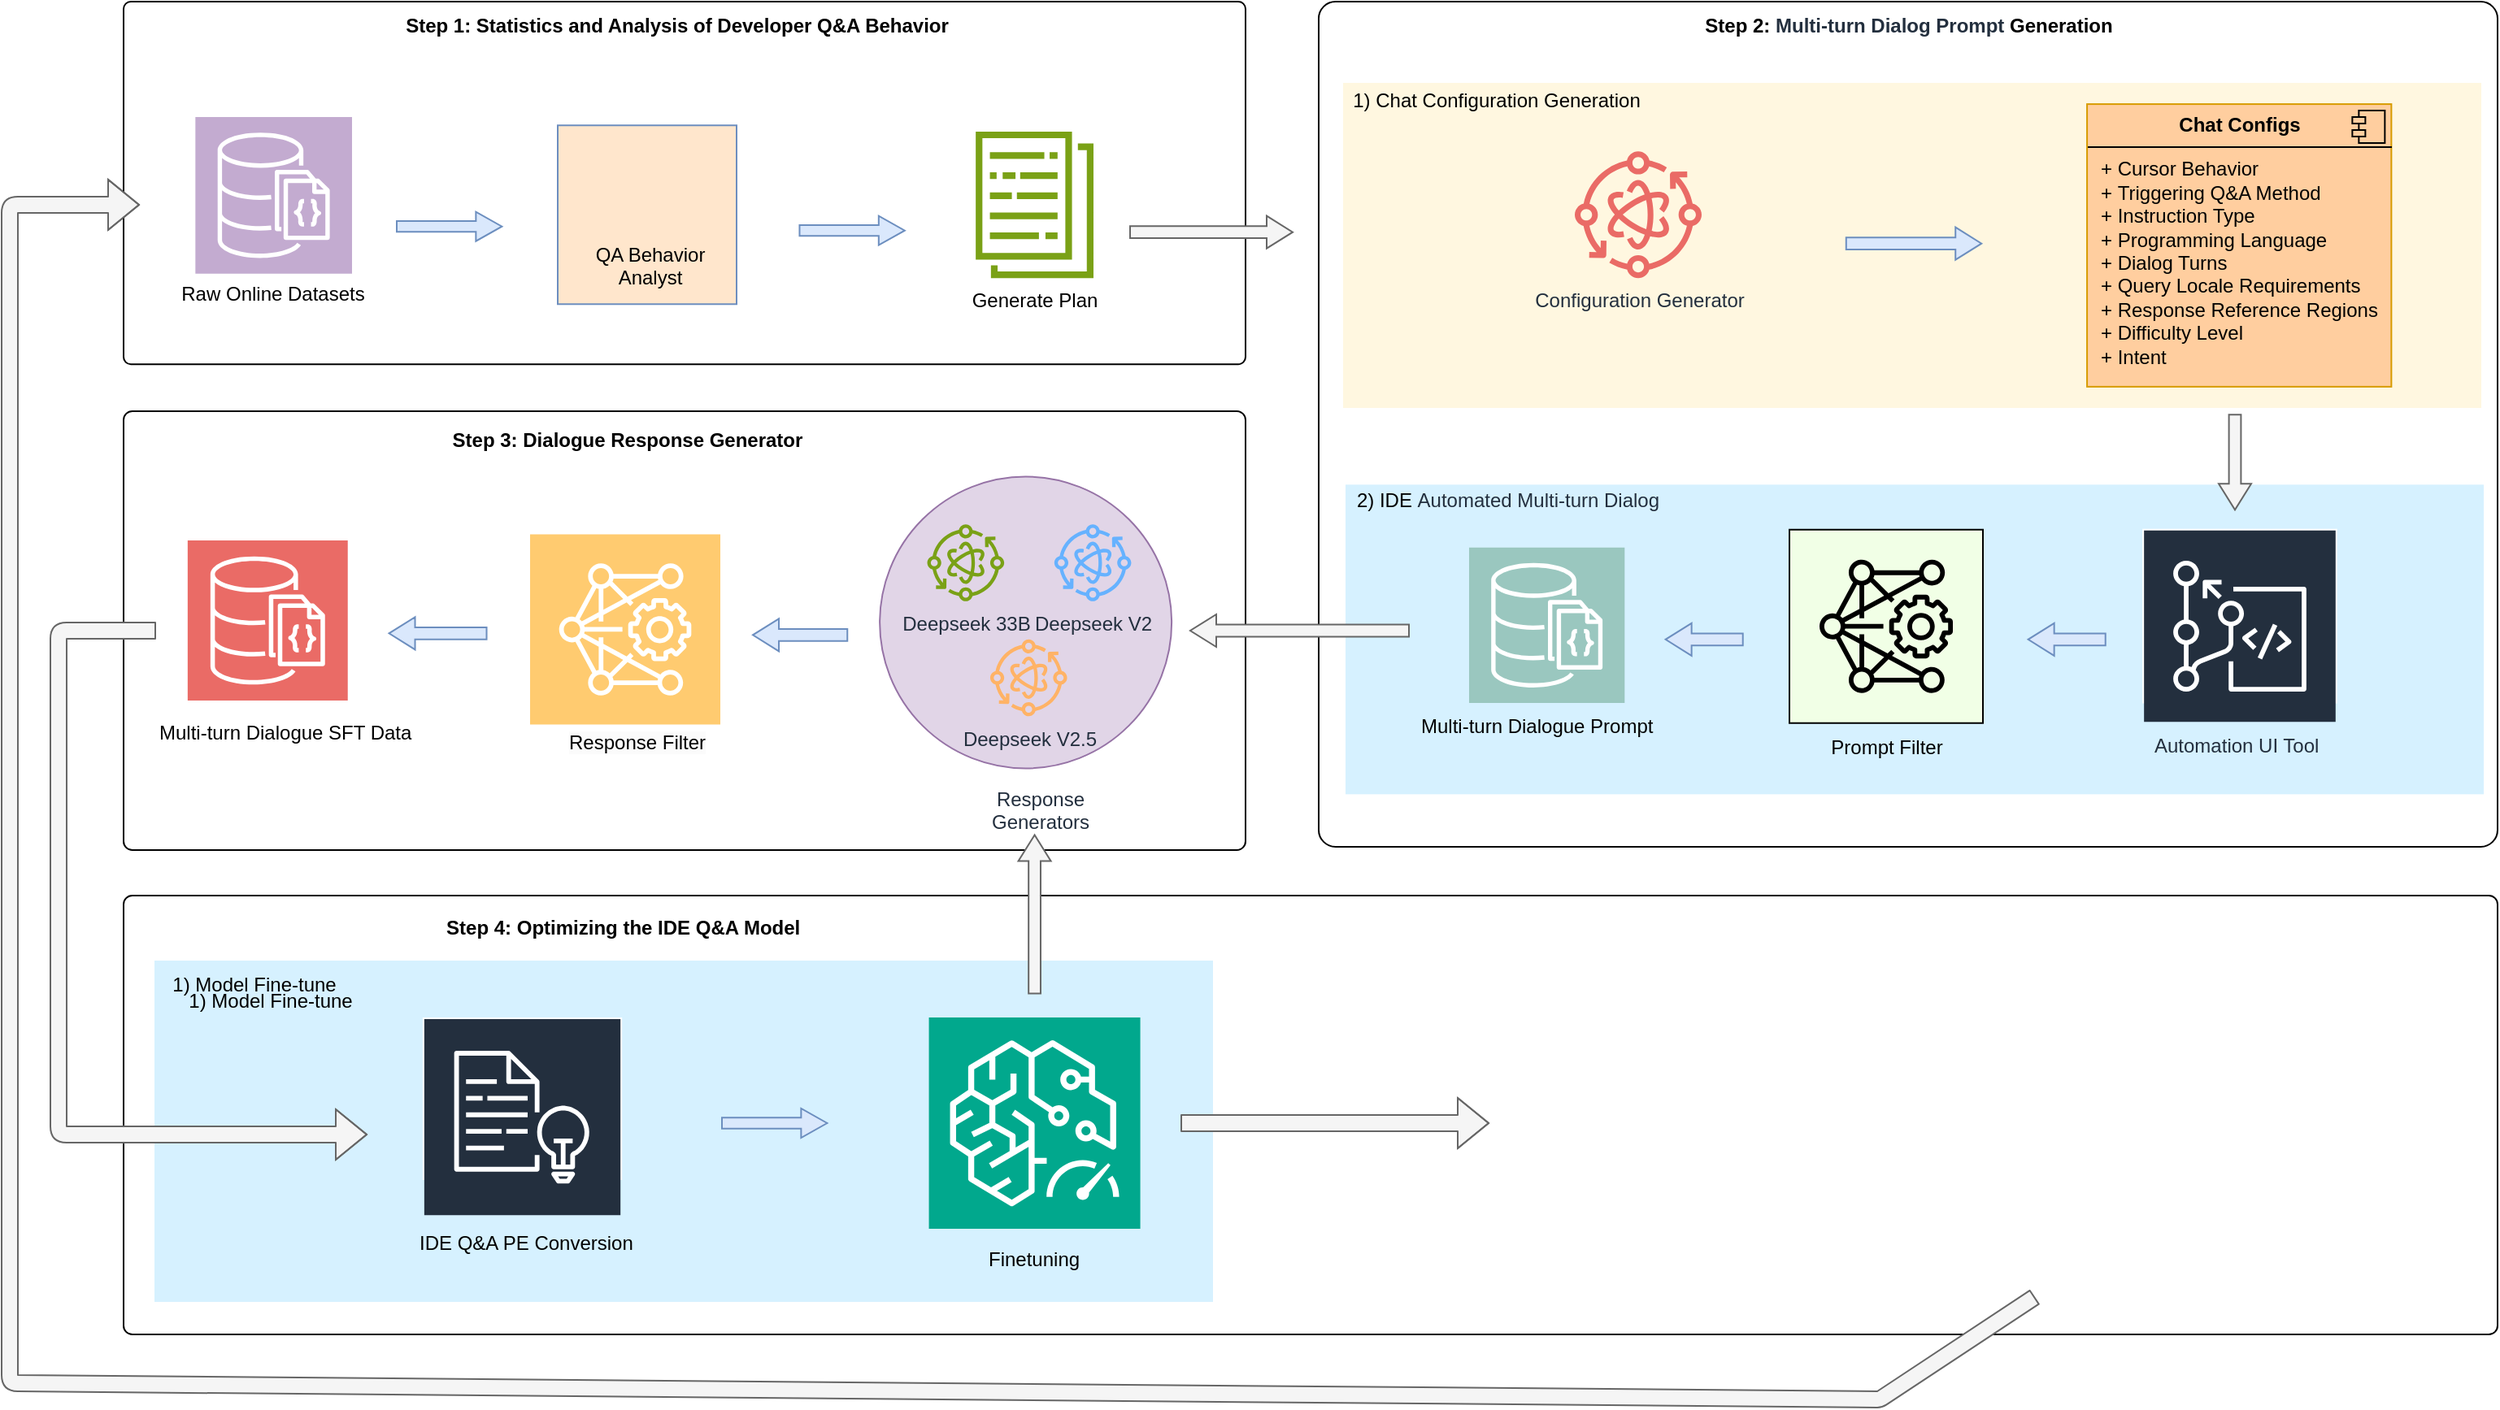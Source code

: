 <mxfile version="24.7.16">
  <diagram name="第 1 页" id="gBcdoSO4XW2pjzrJ0r_s">
    <mxGraphModel dx="4261" dy="2553" grid="1" gridSize="10" guides="1" tooltips="1" connect="1" arrows="1" fold="1" page="1" pageScale="1" pageWidth="827" pageHeight="1169" math="0" shadow="0">
      <root>
        <mxCell id="0" />
        <mxCell id="1" parent="0" />
        <mxCell id="jeEwIzRltNPY7sXpc93a-125" value="" style="rounded=1;whiteSpace=wrap;html=1;fillColor=none;glass=0;arcSize=2;" vertex="1" parent="1">
          <mxGeometry x="-1030" y="430" width="1460" height="270" as="geometry" />
        </mxCell>
        <mxCell id="jeEwIzRltNPY7sXpc93a-138" value="" style="rounded=0;whiteSpace=wrap;html=1;fillColor=#D6F1FF;strokeColor=none;" vertex="1" parent="1">
          <mxGeometry x="-1011" y="470" width="651" height="210" as="geometry" />
        </mxCell>
        <mxCell id="jeEwIzRltNPY7sXpc93a-87" value="" style="rounded=1;whiteSpace=wrap;html=1;fillColor=none;glass=0;arcSize=2;" vertex="1" parent="1">
          <mxGeometry x="-1030" y="132" width="690" height="270" as="geometry" />
        </mxCell>
        <mxCell id="jeEwIzRltNPY7sXpc93a-62" value="" style="rounded=1;whiteSpace=wrap;html=1;fillColor=none;glass=0;arcSize=2;" vertex="1" parent="1">
          <mxGeometry x="-295" y="-120" width="725" height="520" as="geometry" />
        </mxCell>
        <mxCell id="jeEwIzRltNPY7sXpc93a-86" value="" style="rounded=0;whiteSpace=wrap;html=1;fillColor=#D6F1FF;strokeColor=none;" vertex="1" parent="1">
          <mxGeometry x="-278.5" y="177.17" width="700" height="190.5" as="geometry" />
        </mxCell>
        <mxCell id="jeEwIzRltNPY7sXpc93a-85" value="" style="rounded=0;whiteSpace=wrap;html=1;fillColor=#FFF7E0;strokeColor=none;" vertex="1" parent="1">
          <mxGeometry x="-280" y="-70" width="700" height="200" as="geometry" />
        </mxCell>
        <mxCell id="jeEwIzRltNPY7sXpc93a-1" value="" style="rounded=1;whiteSpace=wrap;html=1;fillColor=none;glass=0;arcSize=2;" vertex="1" parent="1">
          <mxGeometry x="-1030" y="-120" width="690" height="223.13" as="geometry" />
        </mxCell>
        <mxCell id="WeLG5edQ8tTJFwp3-dpX-18" value="" style="html=1;shadow=0;dashed=0;align=center;verticalAlign=middle;shape=mxgraph.arrows2.arrow;dy=0.63;dx=16;notch=0;fillColor=#f5f5f5;strokeColor=#666666;fontColor=#333333;" parent="1" vertex="1">
          <mxGeometry x="-411" y="11.82" width="100" height="20" as="geometry" />
        </mxCell>
        <mxCell id="WeLG5edQ8tTJFwp3-dpX-63" value="" style="html=1;shadow=0;dashed=0;align=center;verticalAlign=middle;shape=mxgraph.arrows2.arrow;dy=0.63;dx=16;notch=0;fillColor=#dae8fc;strokeColor=#6c8ebf;rotation=-180;" parent="1" vertex="1">
          <mxGeometry x="-866.74" y="258.67" width="60" height="20" as="geometry" />
        </mxCell>
        <mxCell id="jeEwIzRltNPY7sXpc93a-7" value="&lt;b&gt;Step 1: Statistics and Analysis of Developer Q&amp;amp;A Behavior&lt;/b&gt;" style="text;html=1;align=center;verticalAlign=middle;whiteSpace=wrap;rounded=0;" vertex="1" parent="1">
          <mxGeometry x="-860" y="-114.87" width="341" height="20" as="geometry" />
        </mxCell>
        <mxCell id="jeEwIzRltNPY7sXpc93a-35" value="" style="sketch=0;outlineConnect=0;fontColor=#232F3E;gradientColor=none;strokeColor=#000000;fillColor=#F1FFE6;dashed=0;verticalLabelPosition=middle;verticalAlign=bottom;align=center;html=1;whiteSpace=wrap;fontSize=10;fontStyle=1;spacing=3;shape=mxgraph.aws4.productIcon;prIcon=mxgraph.aws4.deep_learning_amis;" vertex="1" parent="1">
          <mxGeometry x="-6" y="204.34" width="120" height="120" as="geometry" />
        </mxCell>
        <mxCell id="jeEwIzRltNPY7sXpc93a-46" value="&lt;span style=&quot;color: rgb(0, 0, 0); background-color: rgb(255, 255, 255);&quot;&gt;Generate Plan&lt;/span&gt;" style="sketch=0;outlineConnect=0;fontColor=#232F3E;gradientColor=none;fillColor=#7AA116;strokeColor=none;dashed=0;verticalLabelPosition=bottom;verticalAlign=top;align=center;html=1;fontSize=12;fontStyle=0;aspect=fixed;pointerEvents=1;shape=mxgraph.aws4.data_set;" vertex="1" parent="1">
          <mxGeometry x="-506.15" y="-40.05" width="72.86" height="90.18" as="geometry" />
        </mxCell>
        <mxCell id="jeEwIzRltNPY7sXpc93a-51" value="Configuration Generator" style="sketch=0;outlineConnect=0;fontColor=#232F3E;gradientColor=none;fillColor=#EA6B66;strokeColor=none;dashed=0;verticalLabelPosition=bottom;verticalAlign=top;align=center;html=1;fontSize=12;fontStyle=0;aspect=fixed;pointerEvents=1;shape=mxgraph.aws4.iot_greengrass_component_nucleus;" vertex="1" parent="1">
          <mxGeometry x="-137.5" y="-27.87" width="78" height="78" as="geometry" />
        </mxCell>
        <mxCell id="jeEwIzRltNPY7sXpc93a-63" value="&lt;b&gt;Step 2:&amp;nbsp;&lt;span style=&quot;color: rgb(35, 47, 62);&quot;&gt;Multi-turn Dialog Prompt&lt;/span&gt;&lt;span style=&quot;text-wrap: nowrap; background-color: rgb(255, 255, 255);&quot;&gt;&amp;nbsp;Generation&lt;/span&gt;&lt;/b&gt;" style="text;html=1;align=center;verticalAlign=middle;whiteSpace=wrap;rounded=0;" vertex="1" parent="1">
          <mxGeometry x="-122.5" y="-114.87" width="380" height="20" as="geometry" />
        </mxCell>
        <mxCell id="jeEwIzRltNPY7sXpc93a-73" value="1) Chat&amp;nbsp;Configuration Generation" style="text;html=1;align=center;verticalAlign=middle;resizable=0;points=[];autosize=1;strokeColor=none;fillColor=none;" vertex="1" parent="1">
          <mxGeometry x="-286.5" y="-73.87" width="200" height="30" as="geometry" />
        </mxCell>
        <mxCell id="jeEwIzRltNPY7sXpc93a-74" value="" style="html=1;shadow=0;dashed=0;align=center;verticalAlign=middle;shape=mxgraph.arrows2.arrow;dy=0.63;dx=16;notch=0;fillColor=#dae8fc;strokeColor=#6c8ebf;" vertex="1" parent="1">
          <mxGeometry x="29.39" y="18.82" width="83.23" height="20" as="geometry" />
        </mxCell>
        <mxCell id="jeEwIzRltNPY7sXpc93a-80" value="&lt;p style=&quot;margin:0px;margin-top:6px;text-align:center;&quot;&gt;&lt;span style=&quot;background-color: rgb(255, 206, 159);&quot;&gt;&lt;span style=&quot;text-wrap: nowrap;&quot;&gt;&lt;b style=&quot;&quot;&gt;Chat Configs&lt;/b&gt;&lt;/span&gt;&lt;br&gt;&lt;/span&gt;&lt;/p&gt;&lt;hr size=&quot;1&quot; style=&quot;border-style:solid;&quot;&gt;&lt;p style=&quot;margin:0px;margin-left:8px;&quot;&gt;+ Cursor Behavior&lt;br&gt;+&amp;nbsp;&lt;span style=&quot;background-color: initial;&quot;&gt;Triggering Q&amp;amp;A Method&lt;/span&gt;&lt;/p&gt;&lt;p style=&quot;margin:0px;margin-left:8px;&quot;&gt;+&amp;nbsp;&lt;span style=&quot;background-color: initial;&quot;&gt;Instruction Type&lt;/span&gt;&lt;span style=&quot;background-color: initial;&quot;&gt;&lt;br&gt;&lt;/span&gt;&lt;/p&gt;&lt;p style=&quot;margin:0px;margin-left:8px;&quot;&gt;+&amp;nbsp;&lt;span style=&quot;background-color: initial;&quot;&gt;Programming Language&lt;/span&gt;&lt;span style=&quot;background-color: initial;&quot;&gt;&lt;br&gt;&lt;/span&gt;&lt;/p&gt;&lt;p style=&quot;margin:0px;margin-left:8px;&quot;&gt;+&amp;nbsp;&lt;span style=&quot;background-color: initial;&quot;&gt;Dialog Turns&lt;/span&gt;&lt;span style=&quot;background-color: initial;&quot;&gt;&lt;br&gt;&lt;/span&gt;&lt;/p&gt;&lt;p style=&quot;margin:0px;margin-left:8px;&quot;&gt;+&amp;nbsp;&lt;span style=&quot;background-color: initial;&quot;&gt;Query&amp;nbsp;&lt;/span&gt;&lt;span style=&quot;background-color: initial;&quot;&gt;Locale Requirements&lt;/span&gt;&lt;/p&gt;&lt;p style=&quot;margin:0px;margin-left:8px;&quot;&gt;+&amp;nbsp;&lt;span style=&quot;background-color: initial;&quot;&gt;Response Reference Regions&lt;/span&gt;&lt;span style=&quot;background-color: initial;&quot;&gt;&lt;br&gt;&lt;/span&gt;&lt;/p&gt;&lt;p style=&quot;margin:0px;margin-left:8px;&quot;&gt;+&amp;nbsp;&lt;span style=&quot;background-color: initial;&quot;&gt;Difficulty Level&lt;/span&gt;&lt;span style=&quot;background-color: initial;&quot;&gt;&lt;br&gt;&lt;/span&gt;&lt;/p&gt;&lt;p style=&quot;margin:0px;margin-left:8px;&quot;&gt;+&amp;nbsp;&lt;span style=&quot;background-color: initial;&quot;&gt;Intent&lt;/span&gt;&lt;span style=&quot;background-color: initial;&quot;&gt;&lt;br&gt;&lt;/span&gt;&lt;/p&gt;" style="align=left;overflow=fill;html=1;dropTarget=0;whiteSpace=wrap;fillColor=#FFCE9F;strokeColor=#d79b00;" vertex="1" parent="1">
          <mxGeometry x="177.54" y="-56.94" width="187.14" height="173.87" as="geometry" />
        </mxCell>
        <mxCell id="jeEwIzRltNPY7sXpc93a-81" value="" style="shape=component;jettyWidth=8;jettyHeight=4;fillColor=#FFCE9F;" vertex="1" parent="jeEwIzRltNPY7sXpc93a-80">
          <mxGeometry x="1" width="20" height="20" relative="1" as="geometry">
            <mxPoint x="-24" y="4" as="offset" />
          </mxGeometry>
        </mxCell>
        <mxCell id="jeEwIzRltNPY7sXpc93a-83" value="" style="html=1;shadow=0;dashed=0;align=center;verticalAlign=middle;shape=mxgraph.arrows2.arrow;dy=0.63;dx=16;notch=0;fillColor=#dae8fc;strokeColor=#6c8ebf;rotation=-180;" vertex="1" parent="1">
          <mxGeometry x="141.32" y="262.42" width="47.54" height="20" as="geometry" />
        </mxCell>
        <mxCell id="jeEwIzRltNPY7sXpc93a-84" value="" style="html=1;shadow=0;dashed=0;align=center;verticalAlign=middle;shape=mxgraph.arrows2.arrow;dy=0.63;dx=16;notch=0;fillColor=#f5f5f5;strokeColor=#666666;rotation=90;fontColor=#333333;" vertex="1" parent="1">
          <mxGeometry x="239.25" y="153.42" width="58.5" height="20" as="geometry" />
        </mxCell>
        <mxCell id="jeEwIzRltNPY7sXpc93a-88" value="&lt;b&gt;Step 3:&amp;nbsp;Dialogue Response Generator&lt;/b&gt;" style="text;html=1;align=center;verticalAlign=middle;whiteSpace=wrap;rounded=0;" vertex="1" parent="1">
          <mxGeometry x="-910" y="140.2" width="380" height="20" as="geometry" />
        </mxCell>
        <mxCell id="jeEwIzRltNPY7sXpc93a-89" value="Prompt Filter" style="text;html=1;align=center;verticalAlign=middle;resizable=0;points=[];autosize=1;strokeColor=none;fillColor=none;" vertex="1" parent="1">
          <mxGeometry x="9" y="324.34" width="90" height="30" as="geometry" />
        </mxCell>
        <mxCell id="jeEwIzRltNPY7sXpc93a-90" value="&lt;span style=&quot;text-wrap: nowrap;&quot;&gt;2) IDE&amp;nbsp;&lt;/span&gt;&lt;font style=&quot;text-wrap: nowrap;&quot; color=&quot;#232f3e&quot;&gt;&lt;span style=&quot;text-wrap: wrap;&quot;&gt;Automated Multi-turn Dialog&lt;/span&gt;&lt;/font&gt;" style="rounded=0;whiteSpace=wrap;html=1;fillColor=none;strokeColor=none;" vertex="1" parent="1">
          <mxGeometry x="-281.5" y="173.17" width="205" height="27.12" as="geometry" />
        </mxCell>
        <mxCell id="jeEwIzRltNPY7sXpc93a-102" value="" style="group" vertex="1" connectable="0" parent="1">
          <mxGeometry x="211.58" y="204.34" width="122.06" height="145.71" as="geometry" />
        </mxCell>
        <mxCell id="jeEwIzRltNPY7sXpc93a-31" value="" style="sketch=0;outlineConnect=0;fontColor=#232F3E;gradientColor=none;strokeColor=#ffffff;fillColor=#232F3E;dashed=0;verticalLabelPosition=middle;verticalAlign=bottom;align=center;html=1;whiteSpace=wrap;fontSize=10;fontStyle=1;spacing=3;shape=mxgraph.aws4.productIcon;prIcon=mxgraph.aws4.codecommit;" vertex="1" parent="jeEwIzRltNPY7sXpc93a-102">
          <mxGeometry width="119.816" height="107.369" as="geometry" />
        </mxCell>
        <mxCell id="jeEwIzRltNPY7sXpc93a-104" value="" style="group" vertex="1" connectable="0" parent="1">
          <mxGeometry x="-234" y="215.87" width="170" height="122.66" as="geometry" />
        </mxCell>
        <mxCell id="WeLG5edQ8tTJFwp3-dpX-38" value="&lt;span style=&quot;text-align: center;&quot;&gt;Multi-turn Dialogue Prompt&lt;/span&gt;" style="text;whiteSpace=wrap;html=1;" parent="jeEwIzRltNPY7sXpc93a-104" vertex="1">
          <mxGeometry y="95.66" width="170" height="27" as="geometry" />
        </mxCell>
        <mxCell id="jeEwIzRltNPY7sXpc93a-75" value="" style="sketch=0;points=[[0,0,0],[0.25,0,0],[0.5,0,0],[0.75,0,0],[1,0,0],[0,1,0],[0.25,1,0],[0.5,1,0],[0.75,1,0],[1,1,0],[0,0.25,0],[0,0.5,0],[0,0.75,0],[1,0.25,0],[1,0.5,0],[1,0.75,0]];outlineConnect=0;fontColor=#232F3E;fillColor=#9AC7BF;strokeColor=#ffffff;dashed=0;verticalLabelPosition=bottom;verticalAlign=top;align=center;html=1;fontSize=12;fontStyle=0;aspect=fixed;shape=mxgraph.aws4.resourceIcon;resIcon=mxgraph.aws4.documentdb_with_mongodb_compatibility;" vertex="1" parent="jeEwIzRltNPY7sXpc93a-104">
          <mxGeometry x="31.5" width="95.66" height="95.66" as="geometry" />
        </mxCell>
        <mxCell id="jeEwIzRltNPY7sXpc93a-77" value="&lt;span style=&quot;color: rgb(35, 47, 62); font-family: Helvetica; font-size: 12px; font-style: normal; font-variant-ligatures: normal; font-variant-caps: normal; font-weight: 400; letter-spacing: normal; orphans: 2; text-align: center; text-indent: 0px; text-transform: none; widows: 2; word-spacing: 0px; -webkit-text-stroke-width: 0px; white-space: normal; text-decoration-thickness: initial; text-decoration-style: initial; text-decoration-color: initial; float: none; display: inline !important;&quot;&gt;Automation UI Tool&lt;/span&gt;" style="text;whiteSpace=wrap;html=1;" vertex="1" parent="1">
          <mxGeometry x="217.22" y="324.34" width="112.06" height="30" as="geometry" />
        </mxCell>
        <mxCell id="jeEwIzRltNPY7sXpc93a-106" value="" style="html=1;shadow=0;dashed=0;align=center;verticalAlign=middle;shape=mxgraph.arrows2.arrow;dy=0.63;dx=16;notch=0;fillColor=#dae8fc;strokeColor=#6c8ebf;rotation=-180;" vertex="1" parent="1">
          <mxGeometry x="-81.68" y="262.42" width="47.54" height="20" as="geometry" />
        </mxCell>
        <mxCell id="jeEwIzRltNPY7sXpc93a-108" value="" style="group" vertex="1" connectable="0" parent="1">
          <mxGeometry x="-564.94" y="172.23" width="184.44" height="220" as="geometry" />
        </mxCell>
        <mxCell id="jeEwIzRltNPY7sXpc93a-107" value="" style="ellipse;whiteSpace=wrap;html=1;aspect=fixed;fillColor=#e1d5e7;strokeColor=#9673a6;" vertex="1" parent="jeEwIzRltNPY7sXpc93a-108">
          <mxGeometry width="179.5" height="179.5" as="geometry" />
        </mxCell>
        <mxCell id="jeEwIzRltNPY7sXpc93a-95" value="Deepseek 33B" style="sketch=0;outlineConnect=0;fontColor=#232F3E;gradientColor=none;fillColor=#7AA116;strokeColor=none;dashed=0;verticalLabelPosition=bottom;verticalAlign=top;align=center;html=1;fontSize=12;fontStyle=0;aspect=fixed;pointerEvents=1;shape=mxgraph.aws4.iot_greengrass_component_nucleus;" vertex="1" parent="jeEwIzRltNPY7sXpc93a-108">
          <mxGeometry x="29.215" y="29.392" width="47.299" height="47.299" as="geometry" />
        </mxCell>
        <mxCell id="jeEwIzRltNPY7sXpc93a-96" value="Deepseek V2" style="sketch=0;outlineConnect=0;fontColor=#232F3E;gradientColor=none;fillColor=#66B2FF;strokeColor=none;dashed=0;verticalLabelPosition=bottom;verticalAlign=top;align=center;html=1;fontSize=12;fontStyle=0;aspect=fixed;pointerEvents=1;shape=mxgraph.aws4.iot_greengrass_component_nucleus;" vertex="1" parent="jeEwIzRltNPY7sXpc93a-108">
          <mxGeometry x="107.352" y="29.392" width="47.299" height="47.299" as="geometry" />
        </mxCell>
        <mxCell id="jeEwIzRltNPY7sXpc93a-97" value="Deepseek V2.5" style="sketch=0;outlineConnect=0;fontColor=#232F3E;gradientColor=none;fillColor=#FFB366;strokeColor=none;dashed=0;verticalLabelPosition=bottom;verticalAlign=top;align=center;html=1;fontSize=12;fontStyle=0;aspect=fixed;pointerEvents=1;shape=mxgraph.aws4.iot_greengrass_component_nucleus;" vertex="1" parent="jeEwIzRltNPY7sXpc93a-108">
          <mxGeometry x="67.919" y="100.119" width="47.299" height="47.299" as="geometry" />
        </mxCell>
        <mxCell id="jeEwIzRltNPY7sXpc93a-99" value="&lt;div style=&quot;text-align: center;&quot;&gt;&lt;span style=&quot;background-color: initial;&quot;&gt;&lt;font color=&quot;#232f3e&quot;&gt;Response Generators&lt;/font&gt;&lt;/span&gt;&lt;/div&gt;" style="text;whiteSpace=wrap;html=1;" vertex="1" parent="jeEwIzRltNPY7sXpc93a-108">
          <mxGeometry x="42.356" y="184.823" width="112.299" height="35.177" as="geometry" />
        </mxCell>
        <mxCell id="jeEwIzRltNPY7sXpc93a-113" value="" style="html=1;shadow=0;dashed=0;align=center;verticalAlign=middle;shape=mxgraph.arrows2.arrow;dy=0.63;dx=16;notch=0;fillColor=#dae8fc;strokeColor=#6c8ebf;rotation=-180;" vertex="1" parent="1">
          <mxGeometry x="-643" y="259.67" width="58.13" height="20" as="geometry" />
        </mxCell>
        <mxCell id="jeEwIzRltNPY7sXpc93a-116" value="" style="group" vertex="1" connectable="0" parent="1">
          <mxGeometry x="-781" y="206.75" width="119" height="145.25" as="geometry" />
        </mxCell>
        <mxCell id="jeEwIzRltNPY7sXpc93a-109" value="" style="outlineConnect=0;fontColor=#232F3E;gradientColor=none;strokeColor=#FFFFFF;fillColor=#FFCB70;dashed=0;verticalLabelPosition=middle;verticalAlign=bottom;align=center;html=1;whiteSpace=wrap;fontSize=10;fontStyle=1;spacing=3;shape=mxgraph.aws4.productIcon;prIcon=mxgraph.aws4.deep_learning_amis;shadow=0;" vertex="1" parent="jeEwIzRltNPY7sXpc93a-116">
          <mxGeometry width="119" height="115.669" as="geometry" />
        </mxCell>
        <mxCell id="jeEwIzRltNPY7sXpc93a-110" value="&lt;span style=&quot;color: rgb(0, 0, 0); font-family: Helvetica; font-size: 12px; font-style: normal; font-variant-ligatures: normal; font-variant-caps: normal; font-weight: 400; letter-spacing: normal; orphans: 2; text-align: center; text-indent: 0px; text-transform: none; widows: 2; word-spacing: 0px; -webkit-text-stroke-width: 0px; white-space: nowrap; background-color: rgb(251, 251, 251); text-decoration-thickness: initial; text-decoration-style: initial; text-decoration-color: initial; display: inline !important; float: none;&quot;&gt;Response Filter&lt;/span&gt;" style="text;whiteSpace=wrap;html=1;" vertex="1" parent="jeEwIzRltNPY7sXpc93a-116">
          <mxGeometry x="22.733" y="115.669" width="79.333" height="29.581" as="geometry" />
        </mxCell>
        <mxCell id="jeEwIzRltNPY7sXpc93a-119" value="" style="group" vertex="1" connectable="0" parent="1">
          <mxGeometry x="-1000" y="-48.99" width="194.68" height="141.63" as="geometry" />
        </mxCell>
        <mxCell id="jeEwIzRltNPY7sXpc93a-22" value="Raw Online Datasets" style="rounded=0;whiteSpace=wrap;html=1;fillColor=none;strokeColor=none;" vertex="1" parent="jeEwIzRltNPY7sXpc93a-119">
          <mxGeometry x="-22.67" y="76.328" width="170" height="65.302" as="geometry" />
        </mxCell>
        <mxCell id="jeEwIzRltNPY7sXpc93a-49" value="" style="sketch=0;points=[[0,0,0],[0.25,0,0],[0.5,0,0],[0.75,0,0],[1,0,0],[0,1,0],[0.25,1,0],[0.5,1,0],[0.75,1,0],[1,1,0],[0,0.25,0],[0,0.5,0],[0,0.75,0],[1,0.25,0],[1,0.5,0],[1,0.75,0]];outlineConnect=0;fontColor=#232F3E;fillColor=#C3ABD0;strokeColor=#ffffff;dashed=0;verticalLabelPosition=bottom;verticalAlign=top;align=center;html=1;fontSize=12;fontStyle=0;aspect=fixed;shape=mxgraph.aws4.resourceIcon;resIcon=mxgraph.aws4.documentdb_with_mongodb_compatibility;" vertex="1" parent="jeEwIzRltNPY7sXpc93a-119">
          <mxGeometry x="14.167" width="96.321" height="96.321" as="geometry" />
        </mxCell>
        <mxCell id="WeLG5edQ8tTJFwp3-dpX-109" value="" style="html=1;shadow=0;dashed=0;align=center;verticalAlign=middle;shape=mxgraph.arrows2.arrow;dy=0.63;dx=16;notch=0;fillColor=#dae8fc;strokeColor=#6c8ebf;" parent="jeEwIzRltNPY7sXpc93a-119" vertex="1">
          <mxGeometry x="138" y="58.33" width="64.68" height="18" as="geometry" />
        </mxCell>
        <mxCell id="jeEwIzRltNPY7sXpc93a-120" value="" style="group" vertex="1" connectable="0" parent="1">
          <mxGeometry x="-763" y="-43.87" width="112" height="110" as="geometry" />
        </mxCell>
        <mxCell id="jeEwIzRltNPY7sXpc93a-3" value="" style="rounded=0;whiteSpace=wrap;html=1;fillColor=#FFE6CC;strokeColor=#6c8ebf;" vertex="1" parent="jeEwIzRltNPY7sXpc93a-120">
          <mxGeometry width="110" height="110" as="geometry" />
        </mxCell>
        <mxCell id="WeLG5edQ8tTJFwp3-dpX-106" value="" style="shape=image;verticalLabelPosition=bottom;labelBackgroundColor=default;verticalAlign=top;aspect=fixed;imageAspect=0;image=https://png.pngtree.com/png-clipart/20230409/original/pngtree-data-analysis-line-icon-png-image_9041939.png;" parent="jeEwIzRltNPY7sXpc93a-120" vertex="1">
          <mxGeometry x="21" y="4.69" width="78" height="78" as="geometry" />
        </mxCell>
        <mxCell id="WeLG5edQ8tTJFwp3-dpX-108" value="QA Behavior Analyst" style="text;whiteSpace=wrap;align=center;" parent="jeEwIzRltNPY7sXpc93a-120" vertex="1">
          <mxGeometry x="2" y="66" width="110" height="20" as="geometry" />
        </mxCell>
        <mxCell id="jeEwIzRltNPY7sXpc93a-122" value="" style="html=1;shadow=0;dashed=0;align=center;verticalAlign=middle;shape=mxgraph.arrows2.arrow;dy=0.63;dx=16;notch=0;fillColor=#dae8fc;strokeColor=#6c8ebf;" vertex="1" parent="1">
          <mxGeometry x="-614.27" y="11.82" width="64.68" height="18" as="geometry" />
        </mxCell>
        <mxCell id="jeEwIzRltNPY7sXpc93a-123" value="" style="html=1;shadow=0;dashed=0;align=center;verticalAlign=middle;shape=mxgraph.arrows2.arrow;dy=0.63;dx=16;notch=0;fillColor=#f5f5f5;strokeColor=#666666;rotation=-180;fontColor=#333333;" vertex="1" parent="1">
          <mxGeometry x="-374" y="257" width="134.5" height="20" as="geometry" />
        </mxCell>
        <mxCell id="jeEwIzRltNPY7sXpc93a-126" value="&lt;b&gt;Step 4: Optimizing the IDE Q&amp;amp;A Model&amp;nbsp;&lt;/b&gt;" style="text;html=1;align=center;verticalAlign=middle;whiteSpace=wrap;rounded=0;" vertex="1" parent="1">
          <mxGeometry x="-911.5" y="440" width="380" height="20" as="geometry" />
        </mxCell>
        <mxCell id="jeEwIzRltNPY7sXpc93a-128" value="1) Model Fine-tune" style="text;html=1;align=center;verticalAlign=middle;resizable=0;points=[];autosize=1;strokeColor=none;fillColor=none;" vertex="1" parent="1">
          <mxGeometry x="-1010" y="470" width="120" height="30" as="geometry" />
        </mxCell>
        <mxCell id="jeEwIzRltNPY7sXpc93a-131" value="" style="sketch=0;points=[[0,0,0],[0.25,0,0],[0.5,0,0],[0.75,0,0],[1,0,0],[0,1,0],[0.25,1,0],[0.5,1,0],[0.75,1,0],[1,1,0],[0,0.25,0],[0,0.5,0],[0,0.75,0],[1,0.25,0],[1,0.5,0],[1,0.75,0]];outlineConnect=0;fontColor=#232F3E;fillColor=#01A88D;strokeColor=#ffffff;dashed=0;verticalLabelPosition=bottom;verticalAlign=top;align=center;html=1;fontSize=12;fontStyle=0;aspect=fixed;shape=mxgraph.aws4.resourceIcon;resIcon=mxgraph.aws4.elastic_inference_2;" vertex="1" parent="1">
          <mxGeometry x="-534.72" y="505" width="130" height="130" as="geometry" />
        </mxCell>
        <mxCell id="jeEwIzRltNPY7sXpc93a-133" value="" style="shape=flexArrow;endArrow=classic;html=1;rounded=1;fillColor=#f5f5f5;strokeColor=#666666;" edge="1" parent="1">
          <mxGeometry width="50" height="50" relative="1" as="geometry">
            <mxPoint x="-1010" y="267" as="sourcePoint" />
            <mxPoint x="-880" y="577" as="targetPoint" />
            <Array as="points">
              <mxPoint x="-1070" y="267" />
              <mxPoint x="-1070" y="577" />
            </Array>
          </mxGeometry>
        </mxCell>
        <mxCell id="jeEwIzRltNPY7sXpc93a-91" value="" style="sketch=0;points=[[0,0,0],[0.25,0,0],[0.5,0,0],[0.75,0,0],[1,0,0],[0,1,0],[0.25,1,0],[0.5,1,0],[0.75,1,0],[1,1,0],[0,0.25,0],[0,0.5,0],[0,0.75,0],[1,0.25,0],[1,0.5,0],[1,0.75,0]];outlineConnect=0;fontColor=#232F3E;fillColor=#EA6B66;strokeColor=#ffffff;dashed=0;verticalLabelPosition=bottom;verticalAlign=top;align=center;html=1;fontSize=12;fontStyle=0;aspect=fixed;shape=mxgraph.aws4.resourceIcon;resIcon=mxgraph.aws4.documentdb_with_mongodb_compatibility;" vertex="1" parent="1">
          <mxGeometry x="-990.58" y="211.55" width="98.45" height="98.45" as="geometry" />
        </mxCell>
        <mxCell id="jeEwIzRltNPY7sXpc93a-92" value="&lt;span style=&quot;text-align: center;&quot;&gt;Multi-turn Dialogue SFT Data&lt;/span&gt;" style="text;whiteSpace=wrap;html=1;" vertex="1" parent="1">
          <mxGeometry x="-1010" y="316.373" width="160" height="22.157" as="geometry" />
        </mxCell>
        <mxCell id="jeEwIzRltNPY7sXpc93a-134" value="IDE Q&amp;A PE Conversion" style="text;whiteSpace=wrap;" vertex="1" parent="1">
          <mxGeometry x="-850" y="630" width="160" height="40" as="geometry" />
        </mxCell>
        <mxCell id="jeEwIzRltNPY7sXpc93a-33" value="" style="sketch=0;outlineConnect=0;fontColor=#232F3E;gradientColor=none;strokeColor=#ffffff;fillColor=#232F3E;dashed=0;verticalLabelPosition=middle;verticalAlign=bottom;align=center;html=1;whiteSpace=wrap;fontSize=10;fontStyle=1;spacing=3;shape=mxgraph.aws4.productIcon;prIcon=mxgraph.aws4.comprehend;" vertex="1" parent="1">
          <mxGeometry x="-846.07" y="505" width="122.66" height="100" as="geometry" />
        </mxCell>
        <mxCell id="jeEwIzRltNPY7sXpc93a-135" value="" style="html=1;shadow=0;dashed=0;align=center;verticalAlign=middle;shape=mxgraph.arrows2.arrow;dy=0.63;dx=16;notch=0;fillColor=#dae8fc;strokeColor=#6c8ebf;" vertex="1" parent="1">
          <mxGeometry x="-662" y="561" width="64.68" height="18" as="geometry" />
        </mxCell>
        <mxCell id="jeEwIzRltNPY7sXpc93a-136" value="Finetuning" style="text;whiteSpace=wrap;" vertex="1" parent="1">
          <mxGeometry x="-500" y="640" width="69.72" height="20" as="geometry" />
        </mxCell>
        <mxCell id="jeEwIzRltNPY7sXpc93a-137" value="" style="html=1;shadow=0;dashed=0;align=center;verticalAlign=middle;shape=mxgraph.arrows2.arrow;dy=0.63;dx=16;notch=0;fillColor=#f5f5f5;strokeColor=#666666;rotation=-90;fontColor=#333333;" vertex="1" parent="1">
          <mxGeometry x="-518.48" y="431.52" width="97.53" height="20" as="geometry" />
        </mxCell>
        <mxCell id="jeEwIzRltNPY7sXpc93a-146" value="" style="shape=image;verticalLabelPosition=bottom;labelBackgroundColor=default;verticalAlign=top;aspect=fixed;imageAspect=0;image=https://aiguide.cc/wp-content/uploads/2024/05/f2e279475eff37ae9846a04810321db.png;" vertex="1" parent="1">
          <mxGeometry x="-173.18" y="465" width="430.68" height="220" as="geometry" />
        </mxCell>
        <mxCell id="jeEwIzRltNPY7sXpc93a-149" value="" style="shape=flexArrow;endArrow=classic;html=1;rounded=1;fillColor=#f5f5f5;strokeColor=#666666;exitX=0.74;exitY=0.963;exitDx=0;exitDy=0;exitPerimeter=0;" edge="1" parent="1" source="jeEwIzRltNPY7sXpc93a-146">
          <mxGeometry width="50" height="50" relative="1" as="geometry">
            <mxPoint x="-960" y="845" as="sourcePoint" />
            <mxPoint x="-1020" y="4.99" as="targetPoint" />
            <Array as="points">
              <mxPoint x="50" y="740" />
              <mxPoint x="-1100" y="730" />
              <mxPoint x="-1100" y="5" />
            </Array>
          </mxGeometry>
        </mxCell>
        <mxCell id="jeEwIzRltNPY7sXpc93a-150" value="" style="shape=flexArrow;endArrow=classic;html=1;rounded=1;fillColor=#f5f5f5;strokeColor=#666666;" edge="1" parent="1">
          <mxGeometry width="50" height="50" relative="1" as="geometry">
            <mxPoint x="-380" y="570" as="sourcePoint" />
            <mxPoint x="-190" y="570" as="targetPoint" />
            <Array as="points">
              <mxPoint x="-370" y="570" />
            </Array>
          </mxGeometry>
        </mxCell>
        <mxCell id="jeEwIzRltNPY7sXpc93a-151" value="1) Model Fine-tune" style="text;html=1;align=center;verticalAlign=middle;resizable=0;points=[];autosize=1;strokeColor=none;fillColor=none;" vertex="1" parent="1">
          <mxGeometry x="-1000" y="480" width="120" height="30" as="geometry" />
        </mxCell>
      </root>
    </mxGraphModel>
  </diagram>
</mxfile>
